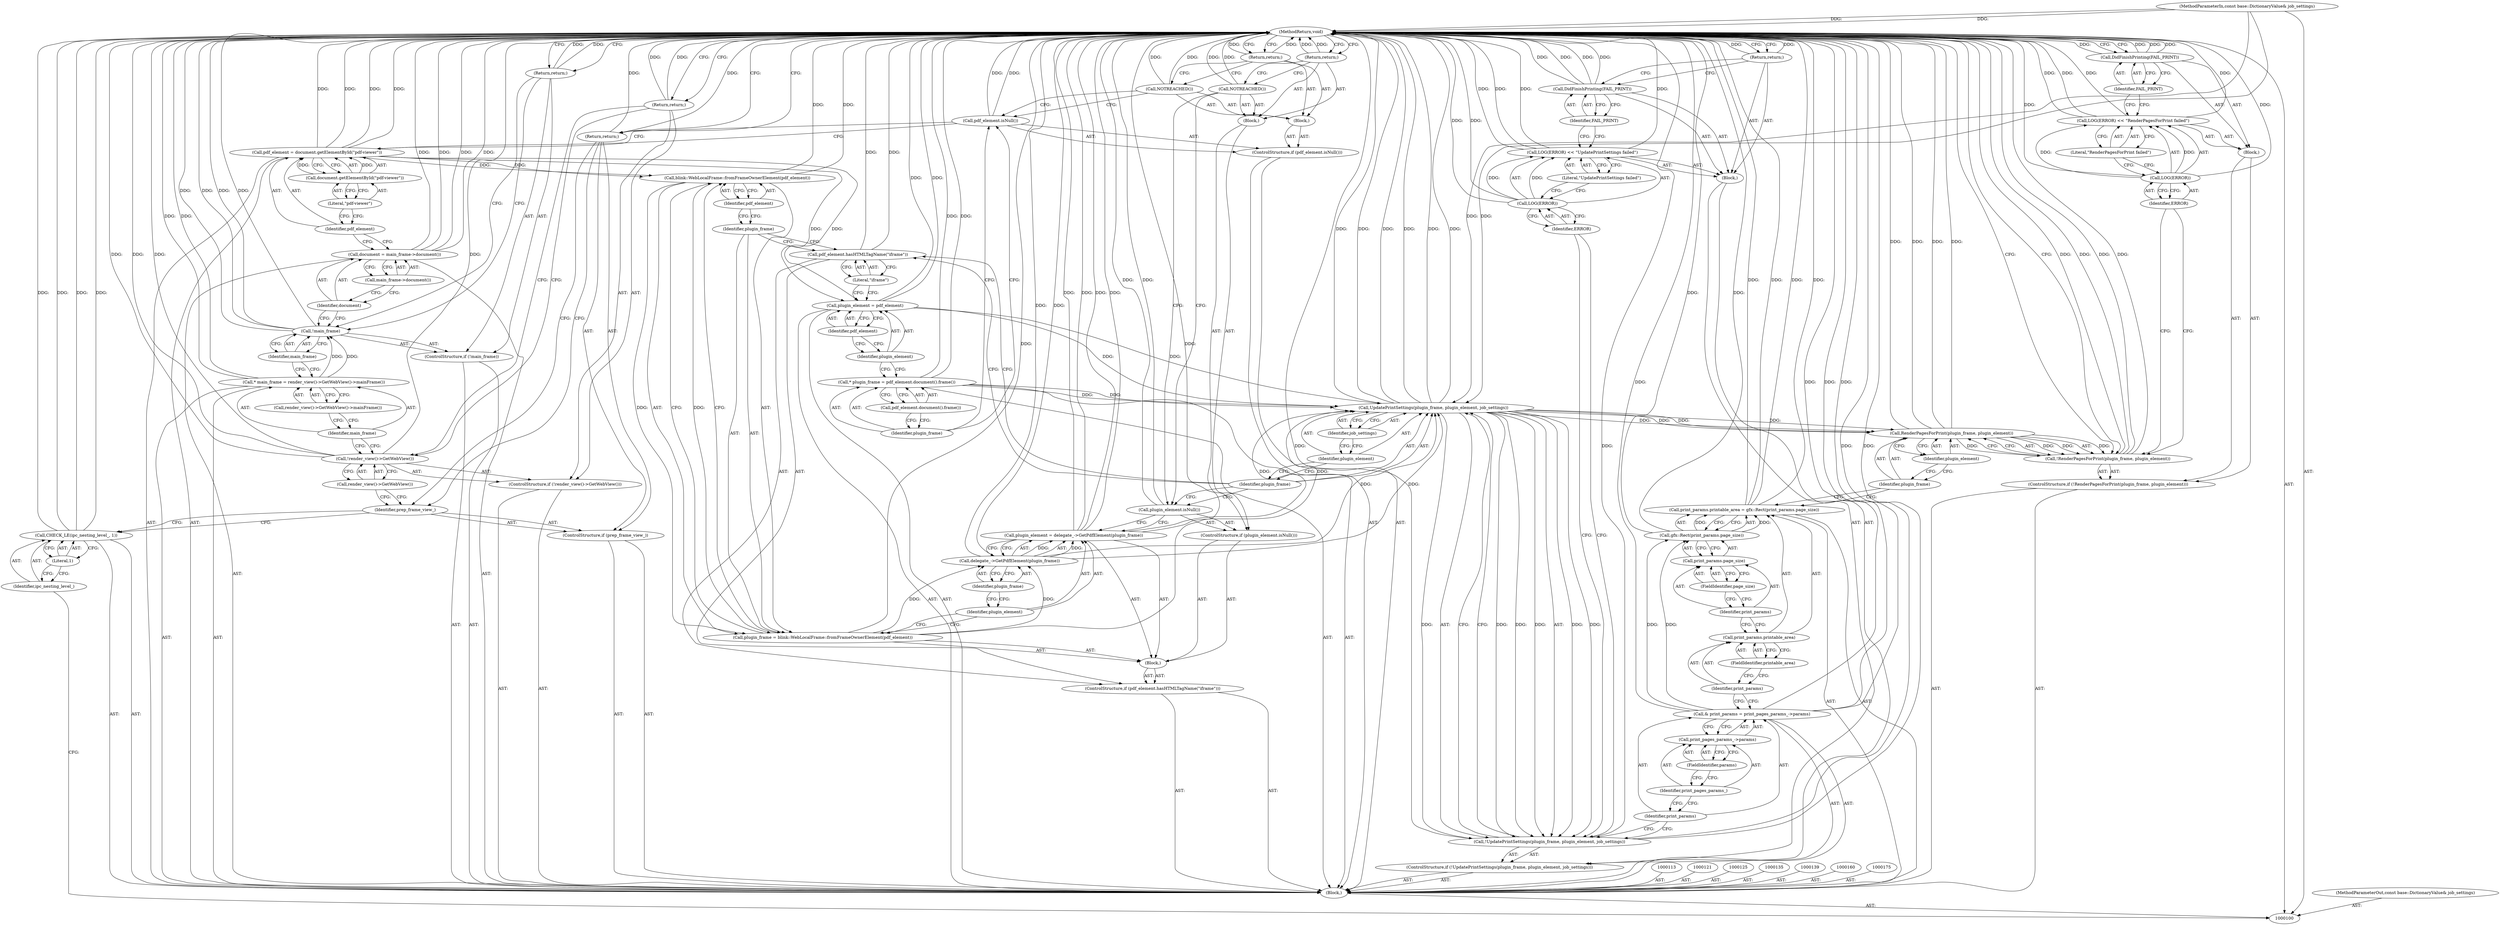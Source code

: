 digraph "0_Chrome_8fa5a358cb32085b51daf92df8fd4a79b3931f81_1" {
"1000201" [label="(MethodReturn,void)"];
"1000117" [label="(ControlStructure,if (!main_frame))"];
"1000118" [label="(Call,!main_frame)"];
"1000119" [label="(Identifier,main_frame)"];
"1000120" [label="(Return,return;)"];
"1000122" [label="(Call,document = main_frame->document())"];
"1000123" [label="(Identifier,document)"];
"1000124" [label="(Call,main_frame->document())"];
"1000126" [label="(Call,pdf_element = document.getElementById(\"pdf-viewer\"))"];
"1000127" [label="(Identifier,pdf_element)"];
"1000128" [label="(Call,document.getElementById(\"pdf-viewer\"))"];
"1000129" [label="(Literal,\"pdf-viewer\")"];
"1000130" [label="(ControlStructure,if (pdf_element.isNull()))"];
"1000132" [label="(Block,)"];
"1000131" [label="(Call,pdf_element.isNull())"];
"1000133" [label="(Call,NOTREACHED())"];
"1000134" [label="(Return,return;)"];
"1000102" [label="(Block,)"];
"1000101" [label="(MethodParameterIn,const base::DictionaryValue& job_settings)"];
"1000303" [label="(MethodParameterOut,const base::DictionaryValue& job_settings)"];
"1000136" [label="(Call,* plugin_frame = pdf_element.document().frame())"];
"1000137" [label="(Identifier,plugin_frame)"];
"1000138" [label="(Call,pdf_element.document().frame())"];
"1000140" [label="(Call,plugin_element = pdf_element)"];
"1000141" [label="(Identifier,plugin_element)"];
"1000142" [label="(Identifier,pdf_element)"];
"1000143" [label="(ControlStructure,if (pdf_element.hasHTMLTagName(\"iframe\")))"];
"1000145" [label="(Literal,\"iframe\")"];
"1000146" [label="(Block,)"];
"1000144" [label="(Call,pdf_element.hasHTMLTagName(\"iframe\"))"];
"1000149" [label="(Call,blink::WebLocalFrame::fromFrameOwnerElement(pdf_element))"];
"1000147" [label="(Call,plugin_frame = blink::WebLocalFrame::fromFrameOwnerElement(pdf_element))"];
"1000148" [label="(Identifier,plugin_frame)"];
"1000150" [label="(Identifier,pdf_element)"];
"1000153" [label="(Call,delegate_->GetPdfElement(plugin_frame))"];
"1000151" [label="(Call,plugin_element = delegate_->GetPdfElement(plugin_frame))"];
"1000152" [label="(Identifier,plugin_element)"];
"1000154" [label="(Identifier,plugin_frame)"];
"1000157" [label="(Block,)"];
"1000155" [label="(ControlStructure,if (plugin_element.isNull()))"];
"1000156" [label="(Call,plugin_element.isNull())"];
"1000158" [label="(Call,NOTREACHED())"];
"1000159" [label="(Return,return;)"];
"1000104" [label="(Identifier,ipc_nesting_level_)"];
"1000103" [label="(Call,CHECK_LE(ipc_nesting_level_, 1))"];
"1000105" [label="(Literal,1)"];
"1000161" [label="(ControlStructure,if (!UpdatePrintSettings(plugin_frame, plugin_element, job_settings)))"];
"1000164" [label="(Identifier,plugin_frame)"];
"1000165" [label="(Identifier,plugin_element)"];
"1000166" [label="(Identifier,job_settings)"];
"1000162" [label="(Call,!UpdatePrintSettings(plugin_frame, plugin_element, job_settings))"];
"1000163" [label="(Call,UpdatePrintSettings(plugin_frame, plugin_element, job_settings))"];
"1000167" [label="(Block,)"];
"1000171" [label="(Literal,\"UpdatePrintSettings failed\")"];
"1000168" [label="(Call,LOG(ERROR) << \"UpdatePrintSettings failed\")"];
"1000169" [label="(Call,LOG(ERROR))"];
"1000170" [label="(Identifier,ERROR)"];
"1000173" [label="(Identifier,FAIL_PRINT)"];
"1000172" [label="(Call,DidFinishPrinting(FAIL_PRINT))"];
"1000174" [label="(Return,return;)"];
"1000176" [label="(Call,& print_params = print_pages_params_->params)"];
"1000177" [label="(Identifier,print_params)"];
"1000178" [label="(Call,print_pages_params_->params)"];
"1000179" [label="(Identifier,print_pages_params_)"];
"1000180" [label="(FieldIdentifier,params)"];
"1000106" [label="(ControlStructure,if (prep_frame_view_))"];
"1000107" [label="(Identifier,prep_frame_view_)"];
"1000184" [label="(FieldIdentifier,printable_area)"];
"1000181" [label="(Call,print_params.printable_area = gfx::Rect(print_params.page_size))"];
"1000182" [label="(Call,print_params.printable_area)"];
"1000183" [label="(Identifier,print_params)"];
"1000185" [label="(Call,gfx::Rect(print_params.page_size))"];
"1000186" [label="(Call,print_params.page_size)"];
"1000187" [label="(Identifier,print_params)"];
"1000188" [label="(FieldIdentifier,page_size)"];
"1000189" [label="(ControlStructure,if (!RenderPagesForPrint(plugin_frame, plugin_element)))"];
"1000192" [label="(Identifier,plugin_frame)"];
"1000193" [label="(Identifier,plugin_element)"];
"1000194" [label="(Block,)"];
"1000190" [label="(Call,!RenderPagesForPrint(plugin_frame, plugin_element))"];
"1000191" [label="(Call,RenderPagesForPrint(plugin_frame, plugin_element))"];
"1000198" [label="(Literal,\"RenderPagesForPrint failed\")"];
"1000195" [label="(Call,LOG(ERROR) << \"RenderPagesForPrint failed\")"];
"1000196" [label="(Call,LOG(ERROR))"];
"1000197" [label="(Identifier,ERROR)"];
"1000200" [label="(Identifier,FAIL_PRINT)"];
"1000199" [label="(Call,DidFinishPrinting(FAIL_PRINT))"];
"1000108" [label="(Return,return;)"];
"1000109" [label="(ControlStructure,if (!render_view()->GetWebView()))"];
"1000110" [label="(Call,!render_view()->GetWebView())"];
"1000111" [label="(Call,render_view()->GetWebView())"];
"1000112" [label="(Return,return;)"];
"1000114" [label="(Call,* main_frame = render_view()->GetWebView()->mainFrame())"];
"1000115" [label="(Identifier,main_frame)"];
"1000116" [label="(Call,render_view()->GetWebView()->mainFrame())"];
"1000201" -> "1000100"  [label="AST: "];
"1000201" -> "1000108"  [label="CFG: "];
"1000201" -> "1000112"  [label="CFG: "];
"1000201" -> "1000120"  [label="CFG: "];
"1000201" -> "1000134"  [label="CFG: "];
"1000201" -> "1000159"  [label="CFG: "];
"1000201" -> "1000174"  [label="CFG: "];
"1000201" -> "1000199"  [label="CFG: "];
"1000201" -> "1000190"  [label="CFG: "];
"1000120" -> "1000201"  [label="DDG: "];
"1000181" -> "1000201"  [label="DDG: "];
"1000181" -> "1000201"  [label="DDG: "];
"1000199" -> "1000201"  [label="DDG: "];
"1000199" -> "1000201"  [label="DDG: "];
"1000103" -> "1000201"  [label="DDG: "];
"1000103" -> "1000201"  [label="DDG: "];
"1000122" -> "1000201"  [label="DDG: "];
"1000122" -> "1000201"  [label="DDG: "];
"1000190" -> "1000201"  [label="DDG: "];
"1000190" -> "1000201"  [label="DDG: "];
"1000118" -> "1000201"  [label="DDG: "];
"1000118" -> "1000201"  [label="DDG: "];
"1000133" -> "1000201"  [label="DDG: "];
"1000153" -> "1000201"  [label="DDG: "];
"1000176" -> "1000201"  [label="DDG: "];
"1000176" -> "1000201"  [label="DDG: "];
"1000168" -> "1000201"  [label="DDG: "];
"1000168" -> "1000201"  [label="DDG: "];
"1000163" -> "1000201"  [label="DDG: "];
"1000163" -> "1000201"  [label="DDG: "];
"1000163" -> "1000201"  [label="DDG: "];
"1000185" -> "1000201"  [label="DDG: "];
"1000172" -> "1000201"  [label="DDG: "];
"1000172" -> "1000201"  [label="DDG: "];
"1000140" -> "1000201"  [label="DDG: "];
"1000195" -> "1000201"  [label="DDG: "];
"1000195" -> "1000201"  [label="DDG: "];
"1000151" -> "1000201"  [label="DDG: "];
"1000151" -> "1000201"  [label="DDG: "];
"1000144" -> "1000201"  [label="DDG: "];
"1000158" -> "1000201"  [label="DDG: "];
"1000147" -> "1000201"  [label="DDG: "];
"1000126" -> "1000201"  [label="DDG: "];
"1000126" -> "1000201"  [label="DDG: "];
"1000196" -> "1000201"  [label="DDG: "];
"1000191" -> "1000201"  [label="DDG: "];
"1000191" -> "1000201"  [label="DDG: "];
"1000101" -> "1000201"  [label="DDG: "];
"1000110" -> "1000201"  [label="DDG: "];
"1000110" -> "1000201"  [label="DDG: "];
"1000169" -> "1000201"  [label="DDG: "];
"1000149" -> "1000201"  [label="DDG: "];
"1000136" -> "1000201"  [label="DDG: "];
"1000156" -> "1000201"  [label="DDG: "];
"1000162" -> "1000201"  [label="DDG: "];
"1000162" -> "1000201"  [label="DDG: "];
"1000114" -> "1000201"  [label="DDG: "];
"1000131" -> "1000201"  [label="DDG: "];
"1000108" -> "1000201"  [label="DDG: "];
"1000112" -> "1000201"  [label="DDG: "];
"1000159" -> "1000201"  [label="DDG: "];
"1000174" -> "1000201"  [label="DDG: "];
"1000134" -> "1000201"  [label="DDG: "];
"1000117" -> "1000102"  [label="AST: "];
"1000118" -> "1000117"  [label="AST: "];
"1000120" -> "1000117"  [label="AST: "];
"1000118" -> "1000117"  [label="AST: "];
"1000118" -> "1000119"  [label="CFG: "];
"1000119" -> "1000118"  [label="AST: "];
"1000120" -> "1000118"  [label="CFG: "];
"1000123" -> "1000118"  [label="CFG: "];
"1000118" -> "1000201"  [label="DDG: "];
"1000118" -> "1000201"  [label="DDG: "];
"1000114" -> "1000118"  [label="DDG: "];
"1000119" -> "1000118"  [label="AST: "];
"1000119" -> "1000114"  [label="CFG: "];
"1000118" -> "1000119"  [label="CFG: "];
"1000120" -> "1000117"  [label="AST: "];
"1000120" -> "1000118"  [label="CFG: "];
"1000201" -> "1000120"  [label="CFG: "];
"1000120" -> "1000201"  [label="DDG: "];
"1000122" -> "1000102"  [label="AST: "];
"1000122" -> "1000124"  [label="CFG: "];
"1000123" -> "1000122"  [label="AST: "];
"1000124" -> "1000122"  [label="AST: "];
"1000127" -> "1000122"  [label="CFG: "];
"1000122" -> "1000201"  [label="DDG: "];
"1000122" -> "1000201"  [label="DDG: "];
"1000123" -> "1000122"  [label="AST: "];
"1000123" -> "1000118"  [label="CFG: "];
"1000124" -> "1000123"  [label="CFG: "];
"1000124" -> "1000122"  [label="AST: "];
"1000124" -> "1000123"  [label="CFG: "];
"1000122" -> "1000124"  [label="CFG: "];
"1000126" -> "1000102"  [label="AST: "];
"1000126" -> "1000128"  [label="CFG: "];
"1000127" -> "1000126"  [label="AST: "];
"1000128" -> "1000126"  [label="AST: "];
"1000131" -> "1000126"  [label="CFG: "];
"1000126" -> "1000201"  [label="DDG: "];
"1000126" -> "1000201"  [label="DDG: "];
"1000128" -> "1000126"  [label="DDG: "];
"1000126" -> "1000140"  [label="DDG: "];
"1000126" -> "1000149"  [label="DDG: "];
"1000127" -> "1000126"  [label="AST: "];
"1000127" -> "1000122"  [label="CFG: "];
"1000129" -> "1000127"  [label="CFG: "];
"1000128" -> "1000126"  [label="AST: "];
"1000128" -> "1000129"  [label="CFG: "];
"1000129" -> "1000128"  [label="AST: "];
"1000126" -> "1000128"  [label="CFG: "];
"1000128" -> "1000126"  [label="DDG: "];
"1000129" -> "1000128"  [label="AST: "];
"1000129" -> "1000127"  [label="CFG: "];
"1000128" -> "1000129"  [label="CFG: "];
"1000130" -> "1000102"  [label="AST: "];
"1000131" -> "1000130"  [label="AST: "];
"1000132" -> "1000130"  [label="AST: "];
"1000132" -> "1000130"  [label="AST: "];
"1000133" -> "1000132"  [label="AST: "];
"1000134" -> "1000132"  [label="AST: "];
"1000131" -> "1000130"  [label="AST: "];
"1000131" -> "1000126"  [label="CFG: "];
"1000133" -> "1000131"  [label="CFG: "];
"1000137" -> "1000131"  [label="CFG: "];
"1000131" -> "1000201"  [label="DDG: "];
"1000133" -> "1000132"  [label="AST: "];
"1000133" -> "1000131"  [label="CFG: "];
"1000134" -> "1000133"  [label="CFG: "];
"1000133" -> "1000201"  [label="DDG: "];
"1000134" -> "1000132"  [label="AST: "];
"1000134" -> "1000133"  [label="CFG: "];
"1000201" -> "1000134"  [label="CFG: "];
"1000134" -> "1000201"  [label="DDG: "];
"1000102" -> "1000100"  [label="AST: "];
"1000103" -> "1000102"  [label="AST: "];
"1000106" -> "1000102"  [label="AST: "];
"1000109" -> "1000102"  [label="AST: "];
"1000113" -> "1000102"  [label="AST: "];
"1000114" -> "1000102"  [label="AST: "];
"1000117" -> "1000102"  [label="AST: "];
"1000121" -> "1000102"  [label="AST: "];
"1000122" -> "1000102"  [label="AST: "];
"1000125" -> "1000102"  [label="AST: "];
"1000126" -> "1000102"  [label="AST: "];
"1000130" -> "1000102"  [label="AST: "];
"1000135" -> "1000102"  [label="AST: "];
"1000136" -> "1000102"  [label="AST: "];
"1000139" -> "1000102"  [label="AST: "];
"1000140" -> "1000102"  [label="AST: "];
"1000143" -> "1000102"  [label="AST: "];
"1000160" -> "1000102"  [label="AST: "];
"1000161" -> "1000102"  [label="AST: "];
"1000175" -> "1000102"  [label="AST: "];
"1000176" -> "1000102"  [label="AST: "];
"1000181" -> "1000102"  [label="AST: "];
"1000189" -> "1000102"  [label="AST: "];
"1000101" -> "1000100"  [label="AST: "];
"1000101" -> "1000201"  [label="DDG: "];
"1000101" -> "1000163"  [label="DDG: "];
"1000303" -> "1000100"  [label="AST: "];
"1000136" -> "1000102"  [label="AST: "];
"1000136" -> "1000138"  [label="CFG: "];
"1000137" -> "1000136"  [label="AST: "];
"1000138" -> "1000136"  [label="AST: "];
"1000141" -> "1000136"  [label="CFG: "];
"1000136" -> "1000201"  [label="DDG: "];
"1000136" -> "1000163"  [label="DDG: "];
"1000137" -> "1000136"  [label="AST: "];
"1000137" -> "1000131"  [label="CFG: "];
"1000138" -> "1000137"  [label="CFG: "];
"1000138" -> "1000136"  [label="AST: "];
"1000138" -> "1000137"  [label="CFG: "];
"1000136" -> "1000138"  [label="CFG: "];
"1000140" -> "1000102"  [label="AST: "];
"1000140" -> "1000142"  [label="CFG: "];
"1000141" -> "1000140"  [label="AST: "];
"1000142" -> "1000140"  [label="AST: "];
"1000145" -> "1000140"  [label="CFG: "];
"1000140" -> "1000201"  [label="DDG: "];
"1000126" -> "1000140"  [label="DDG: "];
"1000140" -> "1000163"  [label="DDG: "];
"1000141" -> "1000140"  [label="AST: "];
"1000141" -> "1000136"  [label="CFG: "];
"1000142" -> "1000141"  [label="CFG: "];
"1000142" -> "1000140"  [label="AST: "];
"1000142" -> "1000141"  [label="CFG: "];
"1000140" -> "1000142"  [label="CFG: "];
"1000143" -> "1000102"  [label="AST: "];
"1000144" -> "1000143"  [label="AST: "];
"1000146" -> "1000143"  [label="AST: "];
"1000145" -> "1000144"  [label="AST: "];
"1000145" -> "1000140"  [label="CFG: "];
"1000144" -> "1000145"  [label="CFG: "];
"1000146" -> "1000143"  [label="AST: "];
"1000147" -> "1000146"  [label="AST: "];
"1000151" -> "1000146"  [label="AST: "];
"1000155" -> "1000146"  [label="AST: "];
"1000144" -> "1000143"  [label="AST: "];
"1000144" -> "1000145"  [label="CFG: "];
"1000145" -> "1000144"  [label="AST: "];
"1000148" -> "1000144"  [label="CFG: "];
"1000164" -> "1000144"  [label="CFG: "];
"1000144" -> "1000201"  [label="DDG: "];
"1000149" -> "1000147"  [label="AST: "];
"1000149" -> "1000150"  [label="CFG: "];
"1000150" -> "1000149"  [label="AST: "];
"1000147" -> "1000149"  [label="CFG: "];
"1000149" -> "1000201"  [label="DDG: "];
"1000149" -> "1000147"  [label="DDG: "];
"1000126" -> "1000149"  [label="DDG: "];
"1000147" -> "1000146"  [label="AST: "];
"1000147" -> "1000149"  [label="CFG: "];
"1000148" -> "1000147"  [label="AST: "];
"1000149" -> "1000147"  [label="AST: "];
"1000152" -> "1000147"  [label="CFG: "];
"1000147" -> "1000201"  [label="DDG: "];
"1000149" -> "1000147"  [label="DDG: "];
"1000147" -> "1000153"  [label="DDG: "];
"1000148" -> "1000147"  [label="AST: "];
"1000148" -> "1000144"  [label="CFG: "];
"1000150" -> "1000148"  [label="CFG: "];
"1000150" -> "1000149"  [label="AST: "];
"1000150" -> "1000148"  [label="CFG: "];
"1000149" -> "1000150"  [label="CFG: "];
"1000153" -> "1000151"  [label="AST: "];
"1000153" -> "1000154"  [label="CFG: "];
"1000154" -> "1000153"  [label="AST: "];
"1000151" -> "1000153"  [label="CFG: "];
"1000153" -> "1000201"  [label="DDG: "];
"1000153" -> "1000151"  [label="DDG: "];
"1000147" -> "1000153"  [label="DDG: "];
"1000153" -> "1000163"  [label="DDG: "];
"1000151" -> "1000146"  [label="AST: "];
"1000151" -> "1000153"  [label="CFG: "];
"1000152" -> "1000151"  [label="AST: "];
"1000153" -> "1000151"  [label="AST: "];
"1000156" -> "1000151"  [label="CFG: "];
"1000151" -> "1000201"  [label="DDG: "];
"1000151" -> "1000201"  [label="DDG: "];
"1000153" -> "1000151"  [label="DDG: "];
"1000151" -> "1000163"  [label="DDG: "];
"1000152" -> "1000151"  [label="AST: "];
"1000152" -> "1000147"  [label="CFG: "];
"1000154" -> "1000152"  [label="CFG: "];
"1000154" -> "1000153"  [label="AST: "];
"1000154" -> "1000152"  [label="CFG: "];
"1000153" -> "1000154"  [label="CFG: "];
"1000157" -> "1000155"  [label="AST: "];
"1000158" -> "1000157"  [label="AST: "];
"1000159" -> "1000157"  [label="AST: "];
"1000155" -> "1000146"  [label="AST: "];
"1000156" -> "1000155"  [label="AST: "];
"1000157" -> "1000155"  [label="AST: "];
"1000156" -> "1000155"  [label="AST: "];
"1000156" -> "1000151"  [label="CFG: "];
"1000158" -> "1000156"  [label="CFG: "];
"1000164" -> "1000156"  [label="CFG: "];
"1000156" -> "1000201"  [label="DDG: "];
"1000158" -> "1000157"  [label="AST: "];
"1000158" -> "1000156"  [label="CFG: "];
"1000159" -> "1000158"  [label="CFG: "];
"1000158" -> "1000201"  [label="DDG: "];
"1000159" -> "1000157"  [label="AST: "];
"1000159" -> "1000158"  [label="CFG: "];
"1000201" -> "1000159"  [label="CFG: "];
"1000159" -> "1000201"  [label="DDG: "];
"1000104" -> "1000103"  [label="AST: "];
"1000104" -> "1000100"  [label="CFG: "];
"1000105" -> "1000104"  [label="CFG: "];
"1000103" -> "1000102"  [label="AST: "];
"1000103" -> "1000105"  [label="CFG: "];
"1000104" -> "1000103"  [label="AST: "];
"1000105" -> "1000103"  [label="AST: "];
"1000107" -> "1000103"  [label="CFG: "];
"1000103" -> "1000201"  [label="DDG: "];
"1000103" -> "1000201"  [label="DDG: "];
"1000105" -> "1000103"  [label="AST: "];
"1000105" -> "1000104"  [label="CFG: "];
"1000103" -> "1000105"  [label="CFG: "];
"1000161" -> "1000102"  [label="AST: "];
"1000162" -> "1000161"  [label="AST: "];
"1000167" -> "1000161"  [label="AST: "];
"1000164" -> "1000163"  [label="AST: "];
"1000164" -> "1000156"  [label="CFG: "];
"1000164" -> "1000144"  [label="CFG: "];
"1000165" -> "1000164"  [label="CFG: "];
"1000165" -> "1000163"  [label="AST: "];
"1000165" -> "1000164"  [label="CFG: "];
"1000166" -> "1000165"  [label="CFG: "];
"1000166" -> "1000163"  [label="AST: "];
"1000166" -> "1000165"  [label="CFG: "];
"1000163" -> "1000166"  [label="CFG: "];
"1000162" -> "1000161"  [label="AST: "];
"1000162" -> "1000163"  [label="CFG: "];
"1000163" -> "1000162"  [label="AST: "];
"1000170" -> "1000162"  [label="CFG: "];
"1000177" -> "1000162"  [label="CFG: "];
"1000162" -> "1000201"  [label="DDG: "];
"1000162" -> "1000201"  [label="DDG: "];
"1000163" -> "1000162"  [label="DDG: "];
"1000163" -> "1000162"  [label="DDG: "];
"1000163" -> "1000162"  [label="DDG: "];
"1000163" -> "1000162"  [label="AST: "];
"1000163" -> "1000166"  [label="CFG: "];
"1000164" -> "1000163"  [label="AST: "];
"1000165" -> "1000163"  [label="AST: "];
"1000166" -> "1000163"  [label="AST: "];
"1000162" -> "1000163"  [label="CFG: "];
"1000163" -> "1000201"  [label="DDG: "];
"1000163" -> "1000201"  [label="DDG: "];
"1000163" -> "1000201"  [label="DDG: "];
"1000163" -> "1000162"  [label="DDG: "];
"1000163" -> "1000162"  [label="DDG: "];
"1000163" -> "1000162"  [label="DDG: "];
"1000153" -> "1000163"  [label="DDG: "];
"1000136" -> "1000163"  [label="DDG: "];
"1000140" -> "1000163"  [label="DDG: "];
"1000151" -> "1000163"  [label="DDG: "];
"1000101" -> "1000163"  [label="DDG: "];
"1000163" -> "1000191"  [label="DDG: "];
"1000163" -> "1000191"  [label="DDG: "];
"1000167" -> "1000161"  [label="AST: "];
"1000168" -> "1000167"  [label="AST: "];
"1000172" -> "1000167"  [label="AST: "];
"1000174" -> "1000167"  [label="AST: "];
"1000171" -> "1000168"  [label="AST: "];
"1000171" -> "1000169"  [label="CFG: "];
"1000168" -> "1000171"  [label="CFG: "];
"1000168" -> "1000167"  [label="AST: "];
"1000168" -> "1000171"  [label="CFG: "];
"1000169" -> "1000168"  [label="AST: "];
"1000171" -> "1000168"  [label="AST: "];
"1000173" -> "1000168"  [label="CFG: "];
"1000168" -> "1000201"  [label="DDG: "];
"1000168" -> "1000201"  [label="DDG: "];
"1000169" -> "1000168"  [label="DDG: "];
"1000169" -> "1000168"  [label="AST: "];
"1000169" -> "1000170"  [label="CFG: "];
"1000170" -> "1000169"  [label="AST: "];
"1000171" -> "1000169"  [label="CFG: "];
"1000169" -> "1000201"  [label="DDG: "];
"1000169" -> "1000168"  [label="DDG: "];
"1000170" -> "1000169"  [label="AST: "];
"1000170" -> "1000162"  [label="CFG: "];
"1000169" -> "1000170"  [label="CFG: "];
"1000173" -> "1000172"  [label="AST: "];
"1000173" -> "1000168"  [label="CFG: "];
"1000172" -> "1000173"  [label="CFG: "];
"1000172" -> "1000167"  [label="AST: "];
"1000172" -> "1000173"  [label="CFG: "];
"1000173" -> "1000172"  [label="AST: "];
"1000174" -> "1000172"  [label="CFG: "];
"1000172" -> "1000201"  [label="DDG: "];
"1000172" -> "1000201"  [label="DDG: "];
"1000174" -> "1000167"  [label="AST: "];
"1000174" -> "1000172"  [label="CFG: "];
"1000201" -> "1000174"  [label="CFG: "];
"1000174" -> "1000201"  [label="DDG: "];
"1000176" -> "1000102"  [label="AST: "];
"1000176" -> "1000178"  [label="CFG: "];
"1000177" -> "1000176"  [label="AST: "];
"1000178" -> "1000176"  [label="AST: "];
"1000183" -> "1000176"  [label="CFG: "];
"1000176" -> "1000201"  [label="DDG: "];
"1000176" -> "1000201"  [label="DDG: "];
"1000176" -> "1000185"  [label="DDG: "];
"1000177" -> "1000176"  [label="AST: "];
"1000177" -> "1000162"  [label="CFG: "];
"1000179" -> "1000177"  [label="CFG: "];
"1000178" -> "1000176"  [label="AST: "];
"1000178" -> "1000180"  [label="CFG: "];
"1000179" -> "1000178"  [label="AST: "];
"1000180" -> "1000178"  [label="AST: "];
"1000176" -> "1000178"  [label="CFG: "];
"1000179" -> "1000178"  [label="AST: "];
"1000179" -> "1000177"  [label="CFG: "];
"1000180" -> "1000179"  [label="CFG: "];
"1000180" -> "1000178"  [label="AST: "];
"1000180" -> "1000179"  [label="CFG: "];
"1000178" -> "1000180"  [label="CFG: "];
"1000106" -> "1000102"  [label="AST: "];
"1000107" -> "1000106"  [label="AST: "];
"1000108" -> "1000106"  [label="AST: "];
"1000107" -> "1000106"  [label="AST: "];
"1000107" -> "1000103"  [label="CFG: "];
"1000108" -> "1000107"  [label="CFG: "];
"1000111" -> "1000107"  [label="CFG: "];
"1000184" -> "1000182"  [label="AST: "];
"1000184" -> "1000183"  [label="CFG: "];
"1000182" -> "1000184"  [label="CFG: "];
"1000181" -> "1000102"  [label="AST: "];
"1000181" -> "1000185"  [label="CFG: "];
"1000182" -> "1000181"  [label="AST: "];
"1000185" -> "1000181"  [label="AST: "];
"1000192" -> "1000181"  [label="CFG: "];
"1000181" -> "1000201"  [label="DDG: "];
"1000181" -> "1000201"  [label="DDG: "];
"1000185" -> "1000181"  [label="DDG: "];
"1000182" -> "1000181"  [label="AST: "];
"1000182" -> "1000184"  [label="CFG: "];
"1000183" -> "1000182"  [label="AST: "];
"1000184" -> "1000182"  [label="AST: "];
"1000187" -> "1000182"  [label="CFG: "];
"1000183" -> "1000182"  [label="AST: "];
"1000183" -> "1000176"  [label="CFG: "];
"1000184" -> "1000183"  [label="CFG: "];
"1000185" -> "1000181"  [label="AST: "];
"1000185" -> "1000186"  [label="CFG: "];
"1000186" -> "1000185"  [label="AST: "];
"1000181" -> "1000185"  [label="CFG: "];
"1000185" -> "1000201"  [label="DDG: "];
"1000185" -> "1000181"  [label="DDG: "];
"1000176" -> "1000185"  [label="DDG: "];
"1000186" -> "1000185"  [label="AST: "];
"1000186" -> "1000188"  [label="CFG: "];
"1000187" -> "1000186"  [label="AST: "];
"1000188" -> "1000186"  [label="AST: "];
"1000185" -> "1000186"  [label="CFG: "];
"1000187" -> "1000186"  [label="AST: "];
"1000187" -> "1000182"  [label="CFG: "];
"1000188" -> "1000187"  [label="CFG: "];
"1000188" -> "1000186"  [label="AST: "];
"1000188" -> "1000187"  [label="CFG: "];
"1000186" -> "1000188"  [label="CFG: "];
"1000189" -> "1000102"  [label="AST: "];
"1000190" -> "1000189"  [label="AST: "];
"1000194" -> "1000189"  [label="AST: "];
"1000192" -> "1000191"  [label="AST: "];
"1000192" -> "1000181"  [label="CFG: "];
"1000193" -> "1000192"  [label="CFG: "];
"1000193" -> "1000191"  [label="AST: "];
"1000193" -> "1000192"  [label="CFG: "];
"1000191" -> "1000193"  [label="CFG: "];
"1000194" -> "1000189"  [label="AST: "];
"1000195" -> "1000194"  [label="AST: "];
"1000199" -> "1000194"  [label="AST: "];
"1000190" -> "1000189"  [label="AST: "];
"1000190" -> "1000191"  [label="CFG: "];
"1000191" -> "1000190"  [label="AST: "];
"1000197" -> "1000190"  [label="CFG: "];
"1000201" -> "1000190"  [label="CFG: "];
"1000190" -> "1000201"  [label="DDG: "];
"1000190" -> "1000201"  [label="DDG: "];
"1000191" -> "1000190"  [label="DDG: "];
"1000191" -> "1000190"  [label="DDG: "];
"1000191" -> "1000190"  [label="AST: "];
"1000191" -> "1000193"  [label="CFG: "];
"1000192" -> "1000191"  [label="AST: "];
"1000193" -> "1000191"  [label="AST: "];
"1000190" -> "1000191"  [label="CFG: "];
"1000191" -> "1000201"  [label="DDG: "];
"1000191" -> "1000201"  [label="DDG: "];
"1000191" -> "1000190"  [label="DDG: "];
"1000191" -> "1000190"  [label="DDG: "];
"1000163" -> "1000191"  [label="DDG: "];
"1000163" -> "1000191"  [label="DDG: "];
"1000198" -> "1000195"  [label="AST: "];
"1000198" -> "1000196"  [label="CFG: "];
"1000195" -> "1000198"  [label="CFG: "];
"1000195" -> "1000194"  [label="AST: "];
"1000195" -> "1000198"  [label="CFG: "];
"1000196" -> "1000195"  [label="AST: "];
"1000198" -> "1000195"  [label="AST: "];
"1000200" -> "1000195"  [label="CFG: "];
"1000195" -> "1000201"  [label="DDG: "];
"1000195" -> "1000201"  [label="DDG: "];
"1000196" -> "1000195"  [label="DDG: "];
"1000196" -> "1000195"  [label="AST: "];
"1000196" -> "1000197"  [label="CFG: "];
"1000197" -> "1000196"  [label="AST: "];
"1000198" -> "1000196"  [label="CFG: "];
"1000196" -> "1000201"  [label="DDG: "];
"1000196" -> "1000195"  [label="DDG: "];
"1000197" -> "1000196"  [label="AST: "];
"1000197" -> "1000190"  [label="CFG: "];
"1000196" -> "1000197"  [label="CFG: "];
"1000200" -> "1000199"  [label="AST: "];
"1000200" -> "1000195"  [label="CFG: "];
"1000199" -> "1000200"  [label="CFG: "];
"1000199" -> "1000194"  [label="AST: "];
"1000199" -> "1000200"  [label="CFG: "];
"1000200" -> "1000199"  [label="AST: "];
"1000201" -> "1000199"  [label="CFG: "];
"1000199" -> "1000201"  [label="DDG: "];
"1000199" -> "1000201"  [label="DDG: "];
"1000108" -> "1000106"  [label="AST: "];
"1000108" -> "1000107"  [label="CFG: "];
"1000201" -> "1000108"  [label="CFG: "];
"1000108" -> "1000201"  [label="DDG: "];
"1000109" -> "1000102"  [label="AST: "];
"1000110" -> "1000109"  [label="AST: "];
"1000112" -> "1000109"  [label="AST: "];
"1000110" -> "1000109"  [label="AST: "];
"1000110" -> "1000111"  [label="CFG: "];
"1000111" -> "1000110"  [label="AST: "];
"1000112" -> "1000110"  [label="CFG: "];
"1000115" -> "1000110"  [label="CFG: "];
"1000110" -> "1000201"  [label="DDG: "];
"1000110" -> "1000201"  [label="DDG: "];
"1000111" -> "1000110"  [label="AST: "];
"1000111" -> "1000107"  [label="CFG: "];
"1000110" -> "1000111"  [label="CFG: "];
"1000112" -> "1000109"  [label="AST: "];
"1000112" -> "1000110"  [label="CFG: "];
"1000201" -> "1000112"  [label="CFG: "];
"1000112" -> "1000201"  [label="DDG: "];
"1000114" -> "1000102"  [label="AST: "];
"1000114" -> "1000116"  [label="CFG: "];
"1000115" -> "1000114"  [label="AST: "];
"1000116" -> "1000114"  [label="AST: "];
"1000119" -> "1000114"  [label="CFG: "];
"1000114" -> "1000201"  [label="DDG: "];
"1000114" -> "1000118"  [label="DDG: "];
"1000115" -> "1000114"  [label="AST: "];
"1000115" -> "1000110"  [label="CFG: "];
"1000116" -> "1000115"  [label="CFG: "];
"1000116" -> "1000114"  [label="AST: "];
"1000116" -> "1000115"  [label="CFG: "];
"1000114" -> "1000116"  [label="CFG: "];
}
